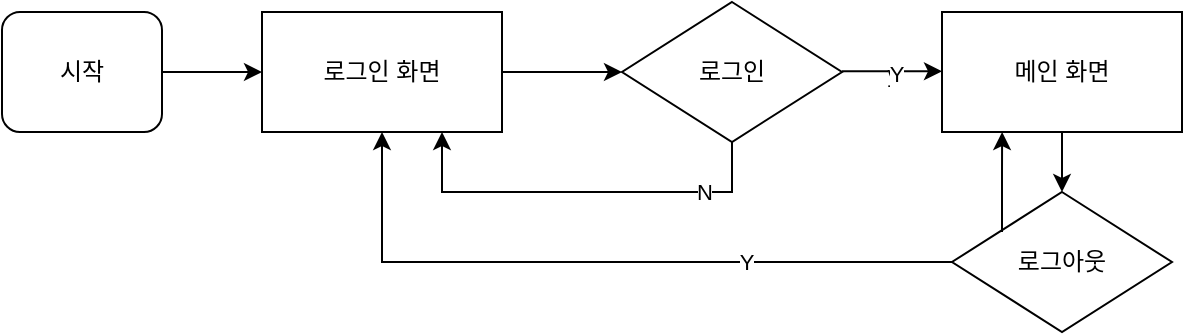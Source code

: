 <mxfile version="22.1.11" type="github">
  <diagram name="Page-1" id="edf60f1a-56cd-e834-aa8a-f176f3a09ee4">
    <mxGraphModel dx="989" dy="514" grid="1" gridSize="10" guides="1" tooltips="1" connect="1" arrows="1" fold="1" page="1" pageScale="1" pageWidth="1100" pageHeight="850" background="none" math="0" shadow="0">
      <root>
        <mxCell id="0" />
        <mxCell id="1" parent="0" />
        <mxCell id="URrm9f4mnOQlKwYiaSUi-22" value="" style="edgeStyle=orthogonalEdgeStyle;rounded=0;orthogonalLoop=1;jettySize=auto;html=1;" edge="1" parent="1" source="URrm9f4mnOQlKwYiaSUi-2" target="URrm9f4mnOQlKwYiaSUi-5">
          <mxGeometry relative="1" as="geometry" />
        </mxCell>
        <mxCell id="URrm9f4mnOQlKwYiaSUi-2" value="로그인 화면" style="rounded=0;whiteSpace=wrap;html=1;" vertex="1" parent="1">
          <mxGeometry x="160" y="40" width="120" height="60" as="geometry" />
        </mxCell>
        <mxCell id="URrm9f4mnOQlKwYiaSUi-5" value="로그인" style="rhombus;whiteSpace=wrap;html=1;" vertex="1" parent="1">
          <mxGeometry x="340" y="35" width="110" height="70" as="geometry" />
        </mxCell>
        <mxCell id="URrm9f4mnOQlKwYiaSUi-8" value="" style="endArrow=classic;html=1;rounded=0;entryX=0.75;entryY=1;entryDx=0;entryDy=0;exitX=0.5;exitY=1;exitDx=0;exitDy=0;" edge="1" parent="1" source="URrm9f4mnOQlKwYiaSUi-5" target="URrm9f4mnOQlKwYiaSUi-2">
          <mxGeometry width="50" height="50" relative="1" as="geometry">
            <mxPoint x="350" y="180" as="sourcePoint" />
            <mxPoint x="190" y="120" as="targetPoint" />
            <Array as="points">
              <mxPoint x="395" y="130" />
              <mxPoint x="270" y="130" />
              <mxPoint x="250" y="130" />
            </Array>
          </mxGeometry>
        </mxCell>
        <mxCell id="URrm9f4mnOQlKwYiaSUi-17" value="N" style="edgeLabel;html=1;align=center;verticalAlign=middle;resizable=0;points=[];" vertex="1" connectable="0" parent="URrm9f4mnOQlKwYiaSUi-8">
          <mxGeometry x="-0.604" relative="1" as="geometry">
            <mxPoint as="offset" />
          </mxGeometry>
        </mxCell>
        <mxCell id="URrm9f4mnOQlKwYiaSUi-12" value="" style="edgeStyle=orthogonalEdgeStyle;rounded=0;orthogonalLoop=1;jettySize=auto;html=1;" edge="1" parent="1" source="URrm9f4mnOQlKwYiaSUi-10" target="URrm9f4mnOQlKwYiaSUi-2">
          <mxGeometry relative="1" as="geometry" />
        </mxCell>
        <mxCell id="URrm9f4mnOQlKwYiaSUi-10" value="시작" style="rounded=1;whiteSpace=wrap;html=1;" vertex="1" parent="1">
          <mxGeometry x="30" y="40" width="80" height="60" as="geometry" />
        </mxCell>
        <mxCell id="URrm9f4mnOQlKwYiaSUi-15" value="" style="endArrow=classic;html=1;rounded=0;" edge="1" parent="1">
          <mxGeometry width="50" height="50" relative="1" as="geometry">
            <mxPoint x="450" y="69.66" as="sourcePoint" />
            <mxPoint x="500" y="69.66" as="targetPoint" />
          </mxGeometry>
        </mxCell>
        <mxCell id="URrm9f4mnOQlKwYiaSUi-18" value="y" style="edgeLabel;html=1;align=center;verticalAlign=middle;resizable=0;points=[];" vertex="1" connectable="0" parent="URrm9f4mnOQlKwYiaSUi-15">
          <mxGeometry x="0.005" y="-1" relative="1" as="geometry">
            <mxPoint as="offset" />
          </mxGeometry>
        </mxCell>
        <mxCell id="URrm9f4mnOQlKwYiaSUi-19" value="Y" style="edgeLabel;html=1;align=center;verticalAlign=middle;resizable=0;points=[];" vertex="1" connectable="0" parent="URrm9f4mnOQlKwYiaSUi-15">
          <mxGeometry x="0.061" y="-1" relative="1" as="geometry">
            <mxPoint as="offset" />
          </mxGeometry>
        </mxCell>
        <mxCell id="URrm9f4mnOQlKwYiaSUi-25" value="" style="edgeStyle=orthogonalEdgeStyle;rounded=0;orthogonalLoop=1;jettySize=auto;html=1;" edge="1" parent="1" source="URrm9f4mnOQlKwYiaSUi-20" target="URrm9f4mnOQlKwYiaSUi-24">
          <mxGeometry relative="1" as="geometry" />
        </mxCell>
        <mxCell id="URrm9f4mnOQlKwYiaSUi-20" value="메인 화면" style="rounded=0;whiteSpace=wrap;html=1;" vertex="1" parent="1">
          <mxGeometry x="500" y="40" width="120" height="60" as="geometry" />
        </mxCell>
        <mxCell id="URrm9f4mnOQlKwYiaSUi-24" value="로그아웃" style="rhombus;whiteSpace=wrap;html=1;" vertex="1" parent="1">
          <mxGeometry x="505" y="130" width="110" height="70" as="geometry" />
        </mxCell>
        <mxCell id="URrm9f4mnOQlKwYiaSUi-26" value="" style="endArrow=classic;html=1;rounded=0;entryX=0.5;entryY=1;entryDx=0;entryDy=0;" edge="1" parent="1" source="URrm9f4mnOQlKwYiaSUi-24" target="URrm9f4mnOQlKwYiaSUi-2">
          <mxGeometry width="50" height="50" relative="1" as="geometry">
            <mxPoint x="420" y="220" as="sourcePoint" />
            <mxPoint x="180" y="165" as="targetPoint" />
            <Array as="points">
              <mxPoint x="220" y="165" />
              <mxPoint x="220" y="150" />
            </Array>
          </mxGeometry>
        </mxCell>
        <mxCell id="URrm9f4mnOQlKwYiaSUi-27" value="Y" style="edgeLabel;html=1;align=center;verticalAlign=middle;resizable=0;points=[];" vertex="1" connectable="0" parent="URrm9f4mnOQlKwYiaSUi-26">
          <mxGeometry x="-0.412" relative="1" as="geometry">
            <mxPoint as="offset" />
          </mxGeometry>
        </mxCell>
        <mxCell id="URrm9f4mnOQlKwYiaSUi-30" value="" style="edgeStyle=orthogonalEdgeStyle;rounded=0;orthogonalLoop=1;jettySize=auto;html=1;" edge="1" parent="1">
          <mxGeometry relative="1" as="geometry">
            <mxPoint x="530" y="150" as="sourcePoint" />
            <mxPoint x="530.06" y="100" as="targetPoint" />
            <Array as="points">
              <mxPoint x="530.03" y="120" />
              <mxPoint x="530.03" y="120" />
            </Array>
          </mxGeometry>
        </mxCell>
      </root>
    </mxGraphModel>
  </diagram>
</mxfile>

